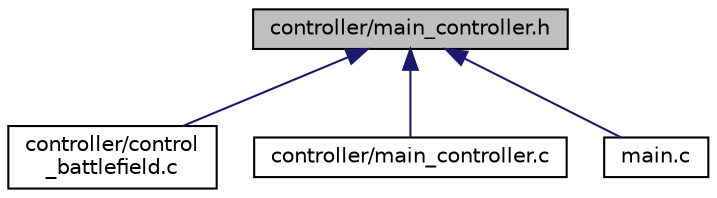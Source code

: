 digraph "controller/main_controller.h"
{
 // LATEX_PDF_SIZE
  edge [fontname="Helvetica",fontsize="10",labelfontname="Helvetica",labelfontsize="10"];
  node [fontname="Helvetica",fontsize="10",shape=record];
  Node1 [label="controller/main_controller.h",height=0.2,width=0.4,color="black", fillcolor="grey75", style="filled", fontcolor="black",tooltip="Fichier principal du controller."];
  Node1 -> Node2 [dir="back",color="midnightblue",fontsize="10",style="solid",fontname="Helvetica"];
  Node2 [label="controller/control\l_battlefield.c",height=0.2,width=0.4,color="black", fillcolor="white", style="filled",URL="$control__battlefield_8c.html",tooltip="gestion du controller du champ de bataille."];
  Node1 -> Node3 [dir="back",color="midnightblue",fontsize="10",style="solid",fontname="Helvetica"];
  Node3 [label="controller/main_controller.c",height=0.2,width=0.4,color="black", fillcolor="white", style="filled",URL="$main__controller_8c.html",tooltip="Fichier principal du controller."];
  Node1 -> Node4 [dir="back",color="midnightblue",fontsize="10",style="solid",fontname="Helvetica"];
  Node4 [label="main.c",height=0.2,width=0.4,color="black", fillcolor="white", style="filled",URL="$main_8c.html",tooltip="Fichier principal du projet."];
}
